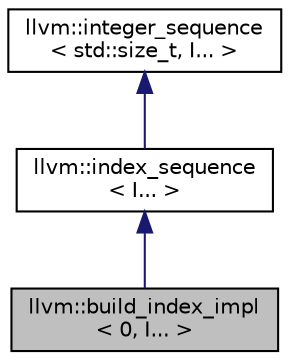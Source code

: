 digraph "llvm::build_index_impl&lt; 0, I... &gt;"
{
  edge [fontname="Helvetica",fontsize="10",labelfontname="Helvetica",labelfontsize="10"];
  node [fontname="Helvetica",fontsize="10",shape=record];
  Node1 [label="llvm::build_index_impl\l\< 0, I... \>",height=0.2,width=0.4,color="black", fillcolor="grey75", style="filled", fontcolor="black"];
  Node2 -> Node1 [dir="back",color="midnightblue",fontsize="10",style="solid",fontname="Helvetica"];
  Node2 [label="llvm::index_sequence\l\< I... \>",height=0.2,width=0.4,color="black", fillcolor="white", style="filled",URL="$structllvm_1_1index__sequence.html"];
  Node3 -> Node2 [dir="back",color="midnightblue",fontsize="10",style="solid",fontname="Helvetica"];
  Node3 [label="llvm::integer_sequence\l\< std::size_t, I... \>",height=0.2,width=0.4,color="black", fillcolor="white", style="filled",URL="$structllvm_1_1integer__sequence.html"];
}
